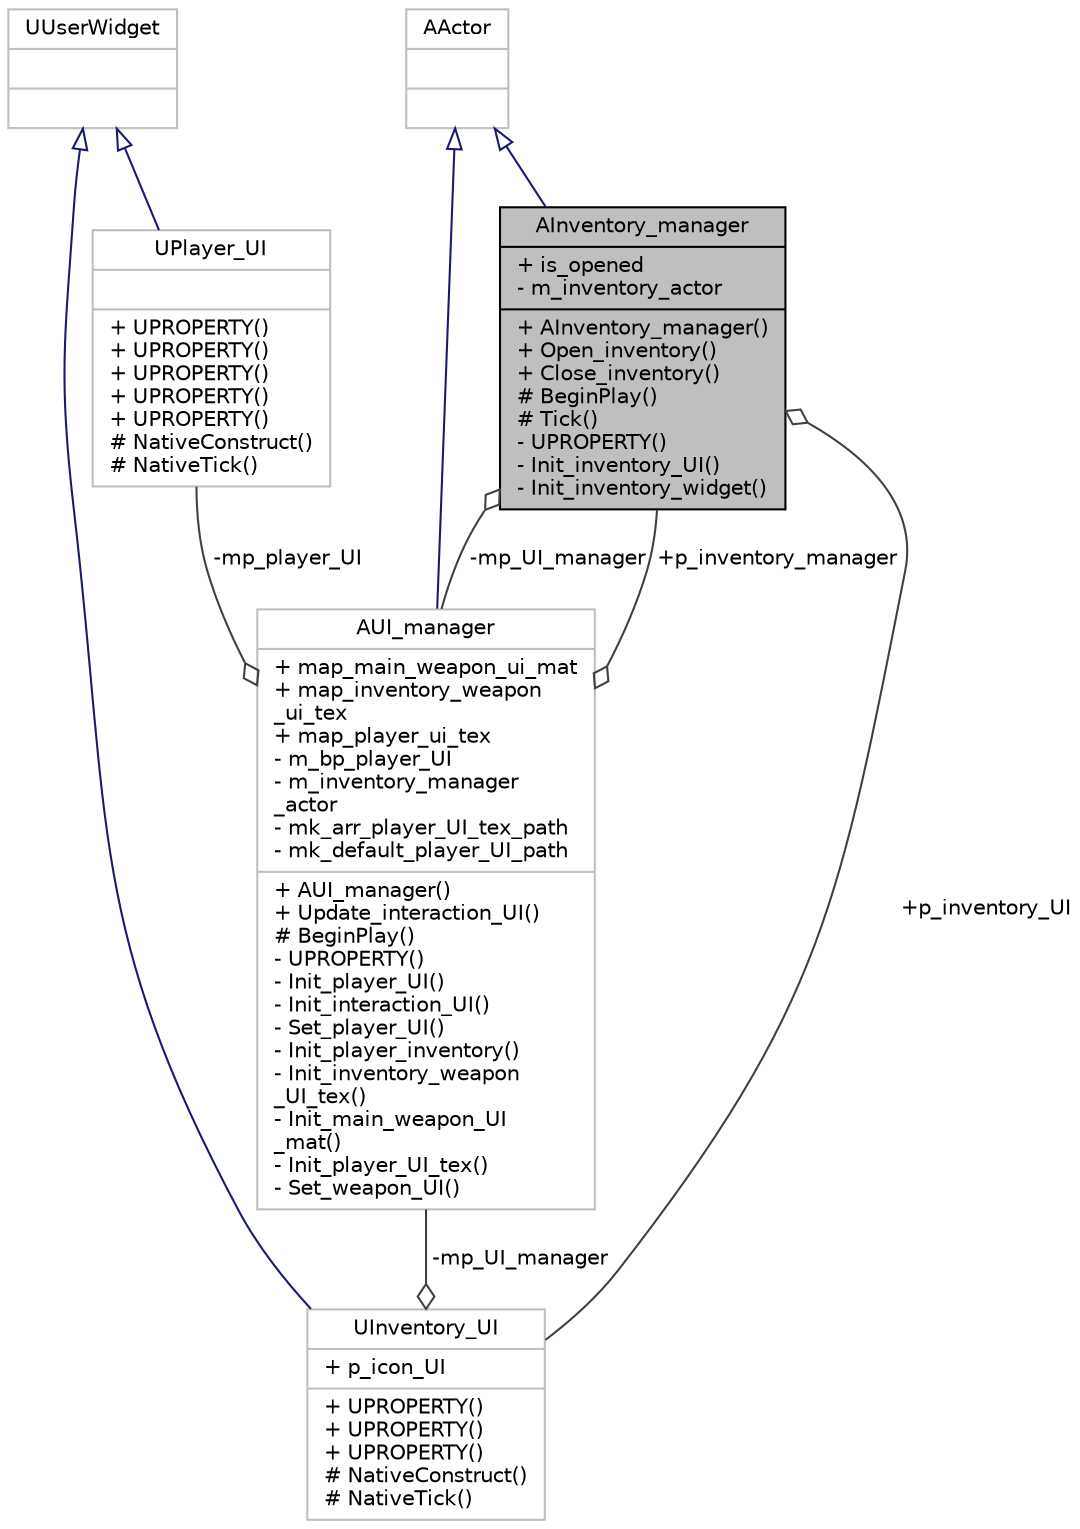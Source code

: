 digraph "AInventory_manager"
{
 // LATEX_PDF_SIZE
  edge [fontname="Helvetica",fontsize="10",labelfontname="Helvetica",labelfontsize="10"];
  node [fontname="Helvetica",fontsize="10",shape=record];
  Node1 [label="{AInventory_manager\n|+ is_opened\l- m_inventory_actor\l|+ AInventory_manager()\l+ Open_inventory()\l+ Close_inventory()\l# BeginPlay()\l# Tick()\l- UPROPERTY()\l- Init_inventory_UI()\l- Init_inventory_widget()\l}",height=0.2,width=0.4,color="black", fillcolor="grey75", style="filled", fontcolor="black",tooltip=" "];
  Node2 -> Node1 [dir="back",color="midnightblue",fontsize="10",style="solid",arrowtail="onormal",fontname="Helvetica"];
  Node2 [label="{AActor\n||}",height=0.2,width=0.4,color="grey75", fillcolor="white", style="filled",tooltip=" "];
  Node3 -> Node1 [color="grey25",fontsize="10",style="solid",label=" -mp_UI_manager" ,arrowhead="odiamond",fontname="Helvetica"];
  Node3 [label="{AUI_manager\n|+ map_main_weapon_ui_mat\l+ map_inventory_weapon\l_ui_tex\l+ map_player_ui_tex\l- m_bp_player_UI\l- m_inventory_manager\l_actor\l- mk_arr_player_UI_tex_path\l- mk_default_player_UI_path\l|+ AUI_manager()\l+ Update_interaction_UI()\l# BeginPlay()\l- UPROPERTY()\l- Init_player_UI()\l- Init_interaction_UI()\l- Set_player_UI()\l- Init_player_inventory()\l- Init_inventory_weapon\l_UI_tex()\l- Init_main_weapon_UI\l_mat()\l- Init_player_UI_tex()\l- Set_weapon_UI()\l}",height=0.2,width=0.4,color="grey75", fillcolor="white", style="filled",URL="$class_a_u_i__manager.html",tooltip=" "];
  Node2 -> Node3 [dir="back",color="midnightblue",fontsize="10",style="solid",arrowtail="onormal",fontname="Helvetica"];
  Node4 -> Node3 [color="grey25",fontsize="10",style="solid",label=" -mp_player_UI" ,arrowhead="odiamond",fontname="Helvetica"];
  Node4 [label="{UPlayer_UI\n||+ UPROPERTY()\l+ UPROPERTY()\l+ UPROPERTY()\l+ UPROPERTY()\l+ UPROPERTY()\l# NativeConstruct()\l# NativeTick()\l}",height=0.2,width=0.4,color="grey75", fillcolor="white", style="filled",URL="$class_u_player___u_i.html",tooltip=" "];
  Node5 -> Node4 [dir="back",color="midnightblue",fontsize="10",style="solid",arrowtail="onormal",fontname="Helvetica"];
  Node5 [label="{UUserWidget\n||}",height=0.2,width=0.4,color="grey75", fillcolor="white", style="filled",tooltip=" "];
  Node1 -> Node3 [color="grey25",fontsize="10",style="solid",label=" +p_inventory_manager" ,arrowhead="odiamond",fontname="Helvetica"];
  Node6 -> Node1 [color="grey25",fontsize="10",style="solid",label=" +p_inventory_UI" ,arrowhead="odiamond",fontname="Helvetica"];
  Node6 [label="{UInventory_UI\n|+ p_icon_UI\l|+ UPROPERTY()\l+ UPROPERTY()\l+ UPROPERTY()\l# NativeConstruct()\l# NativeTick()\l}",height=0.2,width=0.4,color="grey75", fillcolor="white", style="filled",URL="$class_u_inventory___u_i.html",tooltip=" "];
  Node5 -> Node6 [dir="back",color="midnightblue",fontsize="10",style="solid",arrowtail="onormal",fontname="Helvetica"];
  Node3 -> Node6 [color="grey25",fontsize="10",style="solid",label=" -mp_UI_manager" ,arrowhead="odiamond",fontname="Helvetica"];
}
